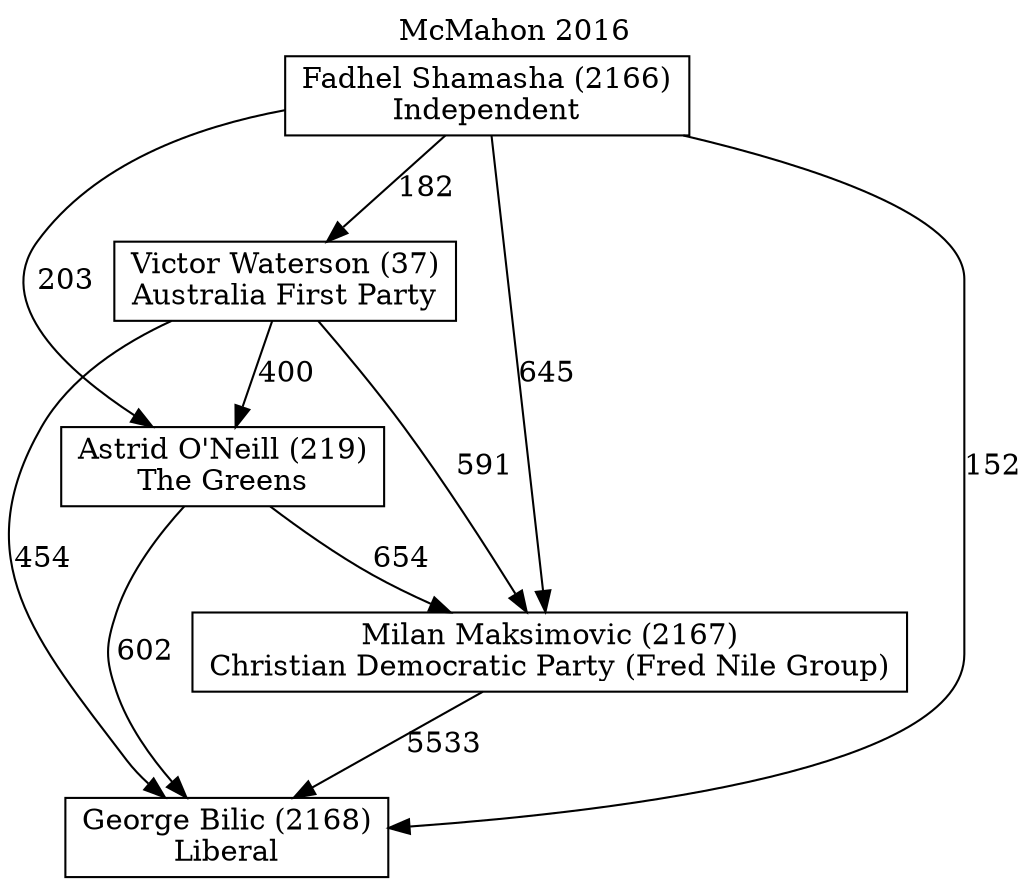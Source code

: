 // House preference flow
digraph "George Bilic (2168)_McMahon_2016" {
	graph [label="McMahon 2016" labelloc=t mclimit=10]
	node [shape=box]
	"Milan Maksimovic (2167)" [label="Milan Maksimovic (2167)
Christian Democratic Party (Fred Nile Group)"]
	"George Bilic (2168)" [label="George Bilic (2168)
Liberal"]
	"Victor Waterson (37)" [label="Victor Waterson (37)
Australia First Party"]
	"Astrid O'Neill (219)" [label="Astrid O'Neill (219)
The Greens"]
	"Fadhel Shamasha (2166)" [label="Fadhel Shamasha (2166)
Independent"]
	"Fadhel Shamasha (2166)" -> "Victor Waterson (37)" [label=182]
	"Victor Waterson (37)" -> "George Bilic (2168)" [label=454]
	"Fadhel Shamasha (2166)" -> "Astrid O'Neill (219)" [label=203]
	"Fadhel Shamasha (2166)" -> "Milan Maksimovic (2167)" [label=645]
	"Milan Maksimovic (2167)" -> "George Bilic (2168)" [label=5533]
	"Victor Waterson (37)" -> "Astrid O'Neill (219)" [label=400]
	"Fadhel Shamasha (2166)" -> "George Bilic (2168)" [label=152]
	"Astrid O'Neill (219)" -> "Milan Maksimovic (2167)" [label=654]
	"Astrid O'Neill (219)" -> "George Bilic (2168)" [label=602]
	"Victor Waterson (37)" -> "Milan Maksimovic (2167)" [label=591]
}
